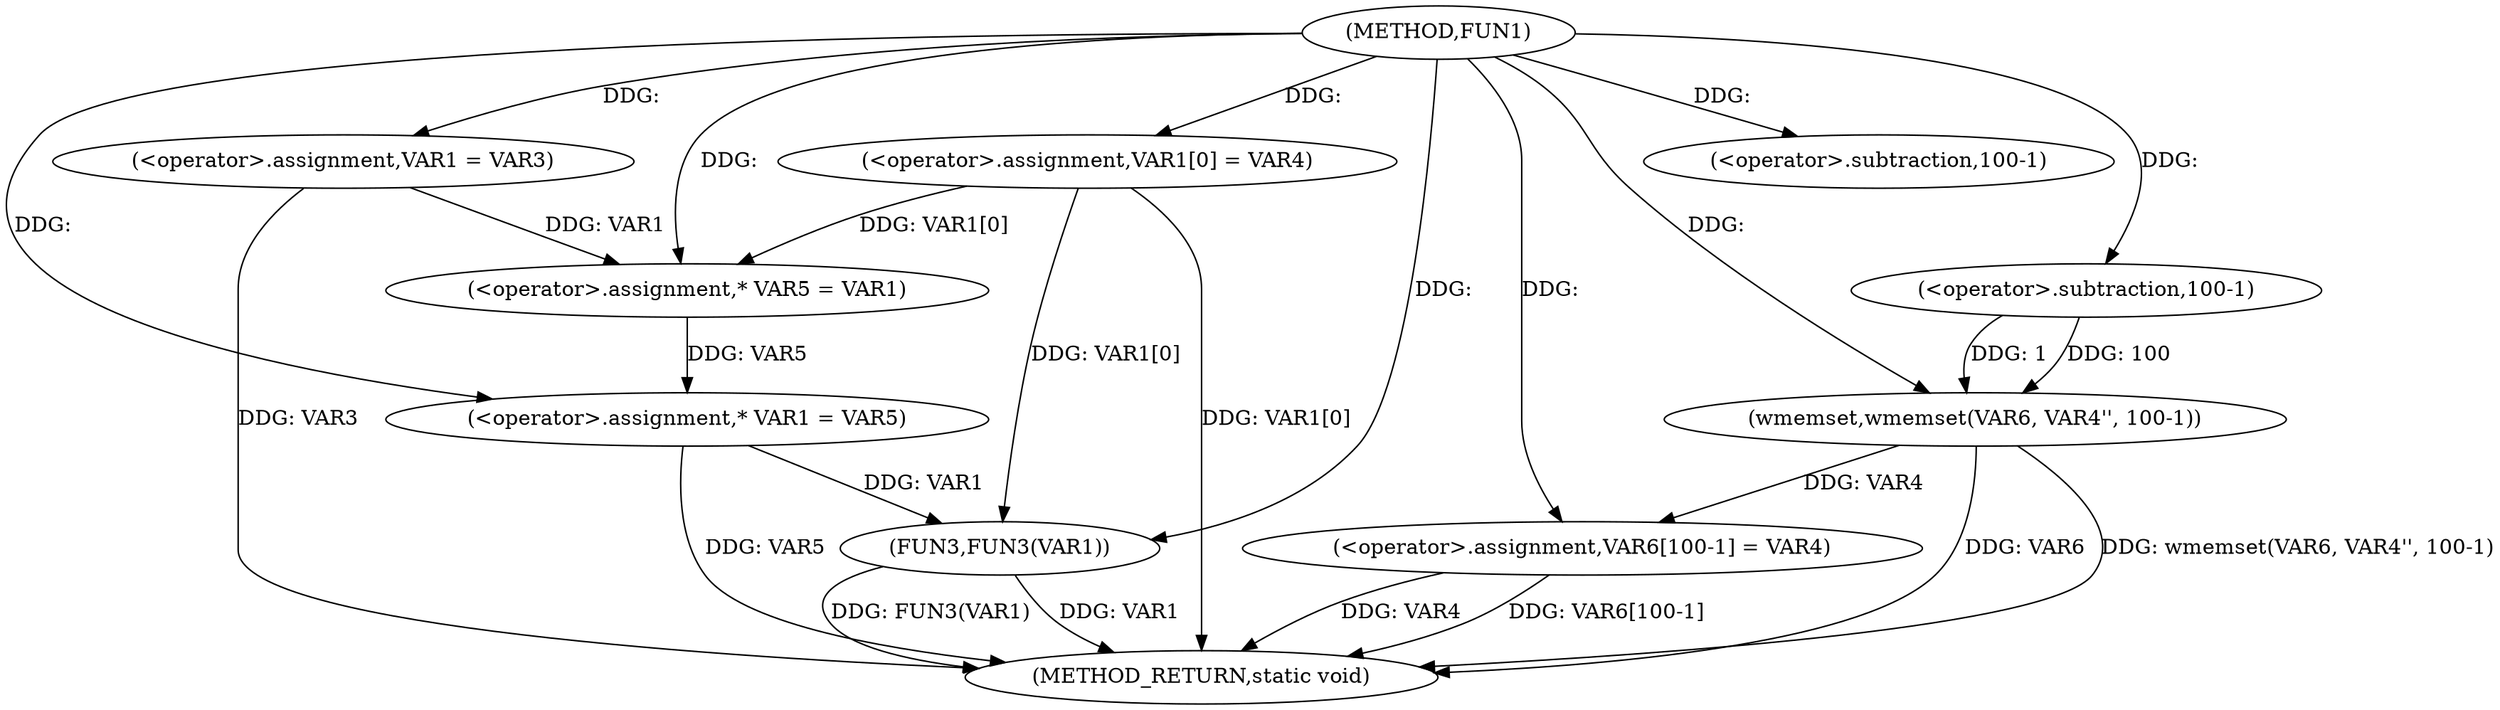 digraph FUN1 {  
"1000100" [label = "(METHOD,FUN1)" ]
"1000139" [label = "(METHOD_RETURN,static void)" ]
"1000105" [label = "(<operator>.assignment,VAR1 = VAR3)" ]
"1000108" [label = "(<operator>.assignment,VAR1[0] = VAR4)" ]
"1000115" [label = "(<operator>.assignment,* VAR5 = VAR1)" ]
"1000119" [label = "(<operator>.assignment,* VAR1 = VAR5)" ]
"1000124" [label = "(wmemset,wmemset(VAR6, VAR4'', 100-1))" ]
"1000127" [label = "(<operator>.subtraction,100-1)" ]
"1000130" [label = "(<operator>.assignment,VAR6[100-1] = VAR4)" ]
"1000133" [label = "(<operator>.subtraction,100-1)" ]
"1000137" [label = "(FUN3,FUN3(VAR1))" ]
  "1000124" -> "1000139"  [ label = "DDG: VAR6"] 
  "1000105" -> "1000139"  [ label = "DDG: VAR3"] 
  "1000130" -> "1000139"  [ label = "DDG: VAR4"] 
  "1000137" -> "1000139"  [ label = "DDG: VAR1"] 
  "1000119" -> "1000139"  [ label = "DDG: VAR5"] 
  "1000137" -> "1000139"  [ label = "DDG: FUN3(VAR1)"] 
  "1000108" -> "1000139"  [ label = "DDG: VAR1[0]"] 
  "1000130" -> "1000139"  [ label = "DDG: VAR6[100-1]"] 
  "1000124" -> "1000139"  [ label = "DDG: wmemset(VAR6, VAR4'', 100-1)"] 
  "1000100" -> "1000105"  [ label = "DDG: "] 
  "1000100" -> "1000108"  [ label = "DDG: "] 
  "1000105" -> "1000115"  [ label = "DDG: VAR1"] 
  "1000108" -> "1000115"  [ label = "DDG: VAR1[0]"] 
  "1000100" -> "1000115"  [ label = "DDG: "] 
  "1000115" -> "1000119"  [ label = "DDG: VAR5"] 
  "1000100" -> "1000119"  [ label = "DDG: "] 
  "1000100" -> "1000124"  [ label = "DDG: "] 
  "1000127" -> "1000124"  [ label = "DDG: 100"] 
  "1000127" -> "1000124"  [ label = "DDG: 1"] 
  "1000100" -> "1000127"  [ label = "DDG: "] 
  "1000124" -> "1000130"  [ label = "DDG: VAR4"] 
  "1000100" -> "1000130"  [ label = "DDG: "] 
  "1000100" -> "1000133"  [ label = "DDG: "] 
  "1000119" -> "1000137"  [ label = "DDG: VAR1"] 
  "1000108" -> "1000137"  [ label = "DDG: VAR1[0]"] 
  "1000100" -> "1000137"  [ label = "DDG: "] 
}
